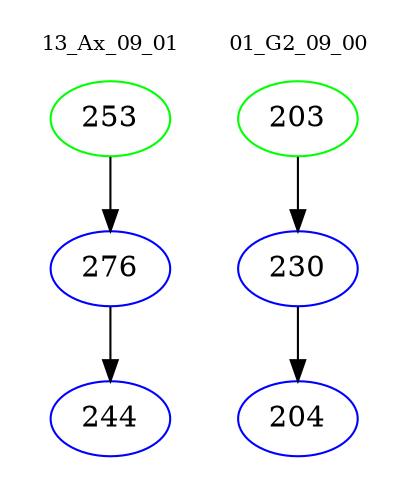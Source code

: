 digraph{
subgraph cluster_0 {
color = white
label = "13_Ax_09_01";
fontsize=10;
T0_253 [label="253", color="green"]
T0_253 -> T0_276 [color="black"]
T0_276 [label="276", color="blue"]
T0_276 -> T0_244 [color="black"]
T0_244 [label="244", color="blue"]
}
subgraph cluster_1 {
color = white
label = "01_G2_09_00";
fontsize=10;
T1_203 [label="203", color="green"]
T1_203 -> T1_230 [color="black"]
T1_230 [label="230", color="blue"]
T1_230 -> T1_204 [color="black"]
T1_204 [label="204", color="blue"]
}
}
